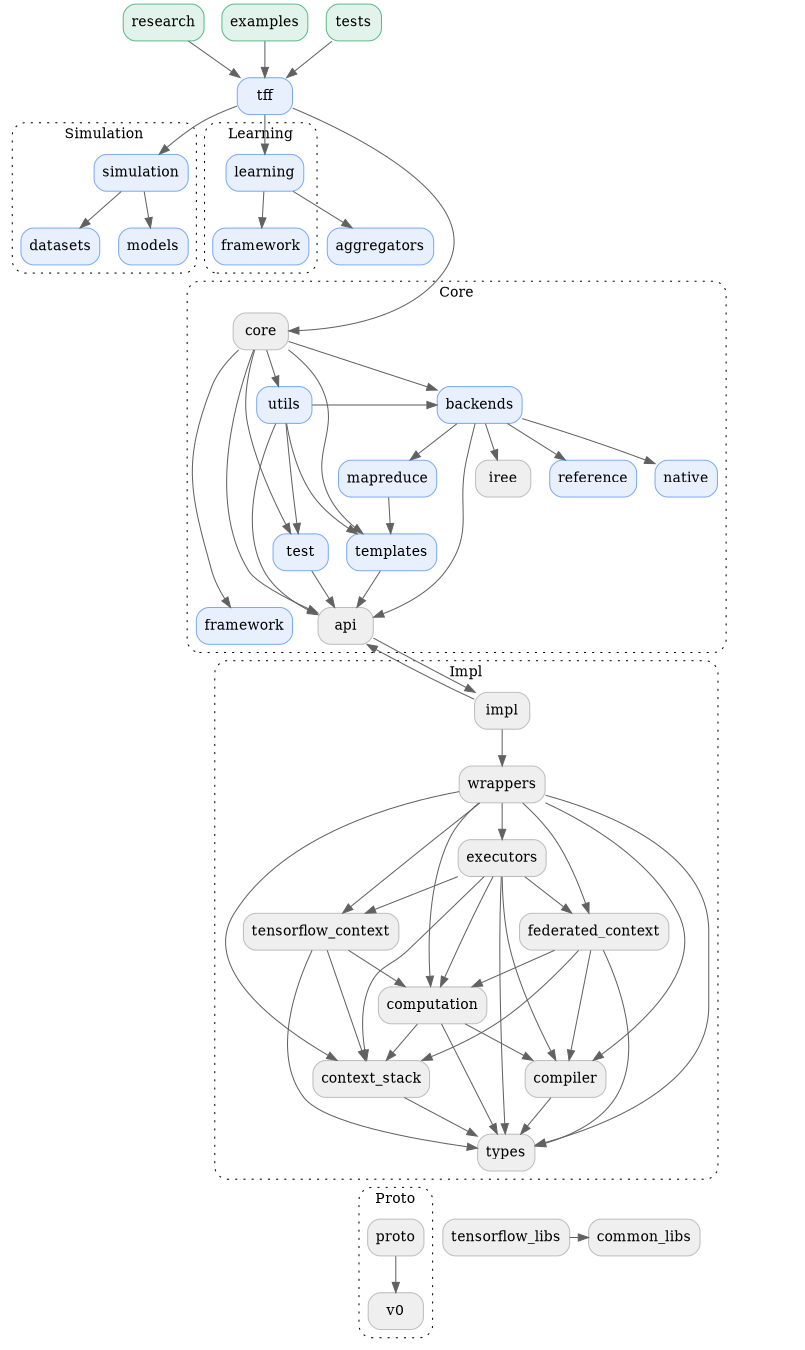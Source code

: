 digraph {
  graph [style="dotted,rounded", size="9 100"]
  node [shape="box", style="rounded,filled", fillcolor="#efefef", color="#bdbdbd"]
  edge [color="#616161"]
  newrank=true

  // Using TFF
  research -> tff
  examples -> tff
  tests -> tff

  research [href="#research" target="_parent", fillcolor="#E2F3EB", color="#57BB8A"]
  examples [href="#examples" target="_parent", fillcolor="#E2F3EB", color="#57BB8A"]
  tests [href="#tests" target="_parent", fillcolor="#E2F3EB", color="#57BB8A"]

  // TFF
  tff -> simulation
  tff -> learning
  tff -> core

  tff [href="#tff" target="_parent", fillcolor="#E8F0FE", color="#7BAAF7"]

  // TFF Simulation
  simulation -> simulation_datasets
  simulation -> simulation_models
  simulation_datasets -> core [arrowhead="none", style="invisible"]
  simulation_models -> core [arrowhead="none", style="invisible"]

  subgraph cluster_simulation {
    graph [label="Simulation", href="#tff-simulation" target="_parent"]
    simulation [href="#tff-simulation" target="_parent", fillcolor="#E8F0FE", color="#7BAAF7"]
    simulation_datasets [label="datasets", href="#tff-simulation" target="_parent", fillcolor="#E8F0FE", color="#7BAAF7"]
    simulation_models [label="models", href="#tff-simulation" target="_parent", fillcolor="#E8F0FE", color="#7BAAF7"]
  }

  // TFF Learning
  learning -> learning_framework
  learning_framework -> core [arrowhead="none", style="invisible"]

  subgraph cluster_learning {
    graph [label="Learning", href="#tff-learning" target="_parent"]
    learning [href="#tff-learning" target="_parent", fillcolor="#E8F0FE", color="#7BAAF7"]
    learning_framework [label="framework", href="#tff-learning" target="_parent", fillcolor="#E8F0FE", color="#7BAAF7"]
  }

  // TFF Aggregators
  learning -> aggregators
  aggregators -> core [arrowhead="none", style="invisible"]
  aggregators [href="#tff-aggregators" target="_parent", fillcolor="#E8F0FE", color="#7BAAF7"]

  // TFF Core
  core -> core_utils
  core -> core_backends
  core -> core_templates
  core -> core_test
  core -> core_api
  core -> core_framework
  core_utils -> core_backends
  core_utils -> core_templates
  core_utils -> core_test
  core_utils -> core_api
  core_utils -> impl [arrowhead="none", style="invisible"]
  core_backends -> core_backends_native
  core_backends -> core_backends_mapreduce
  core_backends -> core_backends_iree
  core_backends -> core_backends_reference
  core_backends -> core_api
  core_backends -> impl [arrowhead="none", style="invisible"]
  core_backends_native -> impl [arrowhead="none", style="invisible"]
  core_backends_mapreduce -> core_templates
  core_backends_mapreduce -> impl [arrowhead="none", style="invisible"]
  core_backends_iree -> impl [arrowhead="none", style="invisible"]
  core_backends_reference -> impl [arrowhead="none", style="invisible"]
  core_templates -> core_api
  core_templates -> impl [arrowhead="none", style="invisible"]
  core_test -> core_api
  core_test -> impl [arrowhead="none", style="invisible"]
  core_api -> impl
  core_framework -> impl [arrowhead="none", style="invisible"]

  subgraph cluster_core {
    graph [label="Core", href="#tff-core" target="_parent"]
    core [href="#tff-core" target="_parent"]
    core_utils [label="utils", href="#tff-core" target="_parent", fillcolor="#E8F0FE", color="#7BAAF7"]
    core_backends [label="backends", href="#tff-core" target="_parent", fillcolor="#E8F0FE", color="#7BAAF7"]
    core_backends_native [label="native", href="#tff-core" target="_parent", fillcolor="#E8F0FE", color="#7BAAF7"]
    core_backends_mapreduce [label="mapreduce", href="#tff-core" target="_parent", fillcolor="#E8F0FE", color="#7BAAF7"]
    core_backends_iree [label="iree", href="#tff-core" target="_parent"]
    core_backends_reference [label="reference", href="#tff-core" target="_parent", fillcolor="#E8F0FE", color="#7BAAF7"]
    core_templates [label="templates", href="#tff-core" target="_parent", fillcolor="#E8F0FE", color="#7BAAF7"]
    core_test [label="test", href="#tff-core" target="_parent", fillcolor="#E8F0FE", color="#7BAAF7"]
    core_api [label="api", href="#tff-core" target="_parent"]
    core_framework [label="framework", href="#tff-core" target="_parent", fillcolor="#E8F0FE", color="#7BAAF7"]
  }

  // TFF Impl
  impl -> core_api
  impl -> impl_wrappers
  impl_wrappers -> impl_executors
  impl_wrappers -> impl_tensorflow_context
  impl_wrappers -> impl_federated_context
  impl_wrappers -> impl_computation
  impl_wrappers -> impl_compiler
  // impl_wrappers -> impl_utils
  impl_wrappers -> impl_context_stack
  impl_wrappers -> impl_types
  impl_executors -> impl_tensorflow_context
  impl_executors -> impl_federated_context
  impl_executors -> impl_computation
  impl_executors -> impl_compiler
  // impl_executors -> impl_utils
  impl_executors -> impl_context_stack
  impl_executors -> impl_types
  impl_tensorflow_context -> impl_computation
  // impl_tensorflow_context -> impl_utils
  impl_tensorflow_context -> impl_context_stack
  impl_tensorflow_context -> impl_types
  impl_federated_context -> impl_computation
  impl_federated_context -> impl_compiler
  // impl_federated_context -> impl_utils
  impl_federated_context -> impl_context_stack
  impl_federated_context -> impl_types
  impl_computation -> impl_compiler
  // impl_computation -> impl_utils
  impl_computation -> impl_context_stack
  impl_computation -> impl_types
  impl_compiler -> impl_types
  // impl_compiler -> impl_utils
  // impl_utils -> tensorflow_libs
  // impl_utils -> impl_context_stack
  // impl_utils -> impl_types
  impl_context_stack -> impl_types
  impl_types -> proto [arrowhead="none", style="invisible"]
  impl_types -> tensorflow_libs [arrowhead="none", style="invisible"]
  impl_types -> common_libs [arrowhead="none", style="invisible"]

  subgraph cluster_impl {
    graph [label="Impl", href="#tff-impl" target="_parent"]
    impl [href="#tff-impl" target="_parent"]
    impl_wrappers [label="wrappers", href="#tff-impl" target="_parent"]
    impl_executors [label="executors", href="#tff-impl" target="_parent"]
    impl_tensorflow_context [label="tensorflow_context", href="#tff-impl" target="_parent"]
    impl_federated_context [label="federated_context", href="#tff-impl" target="_parent"]
    impl_computation [label="computation", href="#tff-impl" target="_parent"]
    impl_compiler [label="compiler", href="#tff-impl" target="_parent"]
    impl_context_stack [label="context_stack", href="#tff-impl" target="_parent"]
    // impl_utils [label="utils", href="#tff-impl" target="_parent"]
    impl_types [label="types", href="#tff-impl" target="_parent"]
  }

  // TFF Proto
  proto -> proto_v0

  subgraph cluster_proto {
    graph [label="Proto", href="#tff-proto" target="_parent"]
    proto [href="#tff-proto" target="_parent"]
    proto_v0 [label="v0" href="#tff-proto" target="_parent"]
  }

  // Other
  tensorflow_libs [href="#tff-tensorflow-libs" target="_parent"]
  common_libs [href="#tff-common-libs" target="_parent"]
  tensorflow_libs -> common_libs

  // Layout
  {rank=same; examples, tests, research}
  {rank=same; tff}
  {rank=same; learning, simulation}
  {rank=same; learning_framework, simulation_datasets, simulation_models}
  {rank=same; core}
  {rank=same; core_utils, core_backends}
  {rank=same; core_backends_native, core_backends_mapreduce, core_backends_iree, core_backends_reference}
  {rank=same; core_templates}
  {rank=same; core_test}
  {rank=same; core_api, core_framework}
  // {rank=same; impl}
  // {rank=same; impl_wrappers}
  // {rank=same; impl_tensorflow_context, impl_federated_context, impl_executors}
  // {rank=same; impl_compiler}
  {rank=same; proto, tensorflow_libs, common_libs}
}
